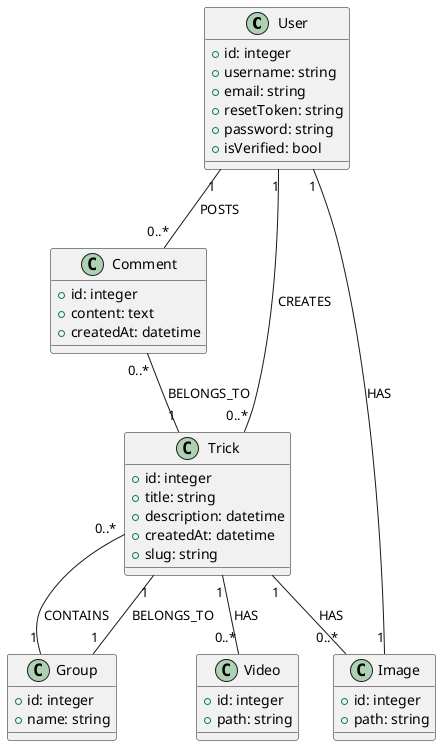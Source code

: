 @startuml Class
class User {
        + id: integer
        + username: string
        + email: string
        + resetToken: string
        + password: string
        + isVerified: bool
    }
    class Comment {
        + id: integer
        + content: text
        + createdAt: datetime
    }

    class Trick {
        + id: integer
        + title: string
        + description: datetime
        + createdAt: datetime
        + slug: string
    }   

    class Group {
        + id: integer
        + name: string
    }

    class Image {
        + id: integer
        + path: string
    }

    class Video {
        + id: integer
        + path: string
    }
    User "1" -- "0..*" Comment: POSTS
    User "1" -- "0..*" Trick: CREATES
    Comment "0..*" -- "1" Trick: BELONGS_TO
    Trick "1" -- "0..*" Image: HAS
    Trick "1" -- "0..*" Video: HAS
    Trick "1" -- "1" Group: BELONGS_TO
    Group "1" -- "0..*" Trick: CONTAINS
    User "1" -- "1" Image: HAS
@enduml
